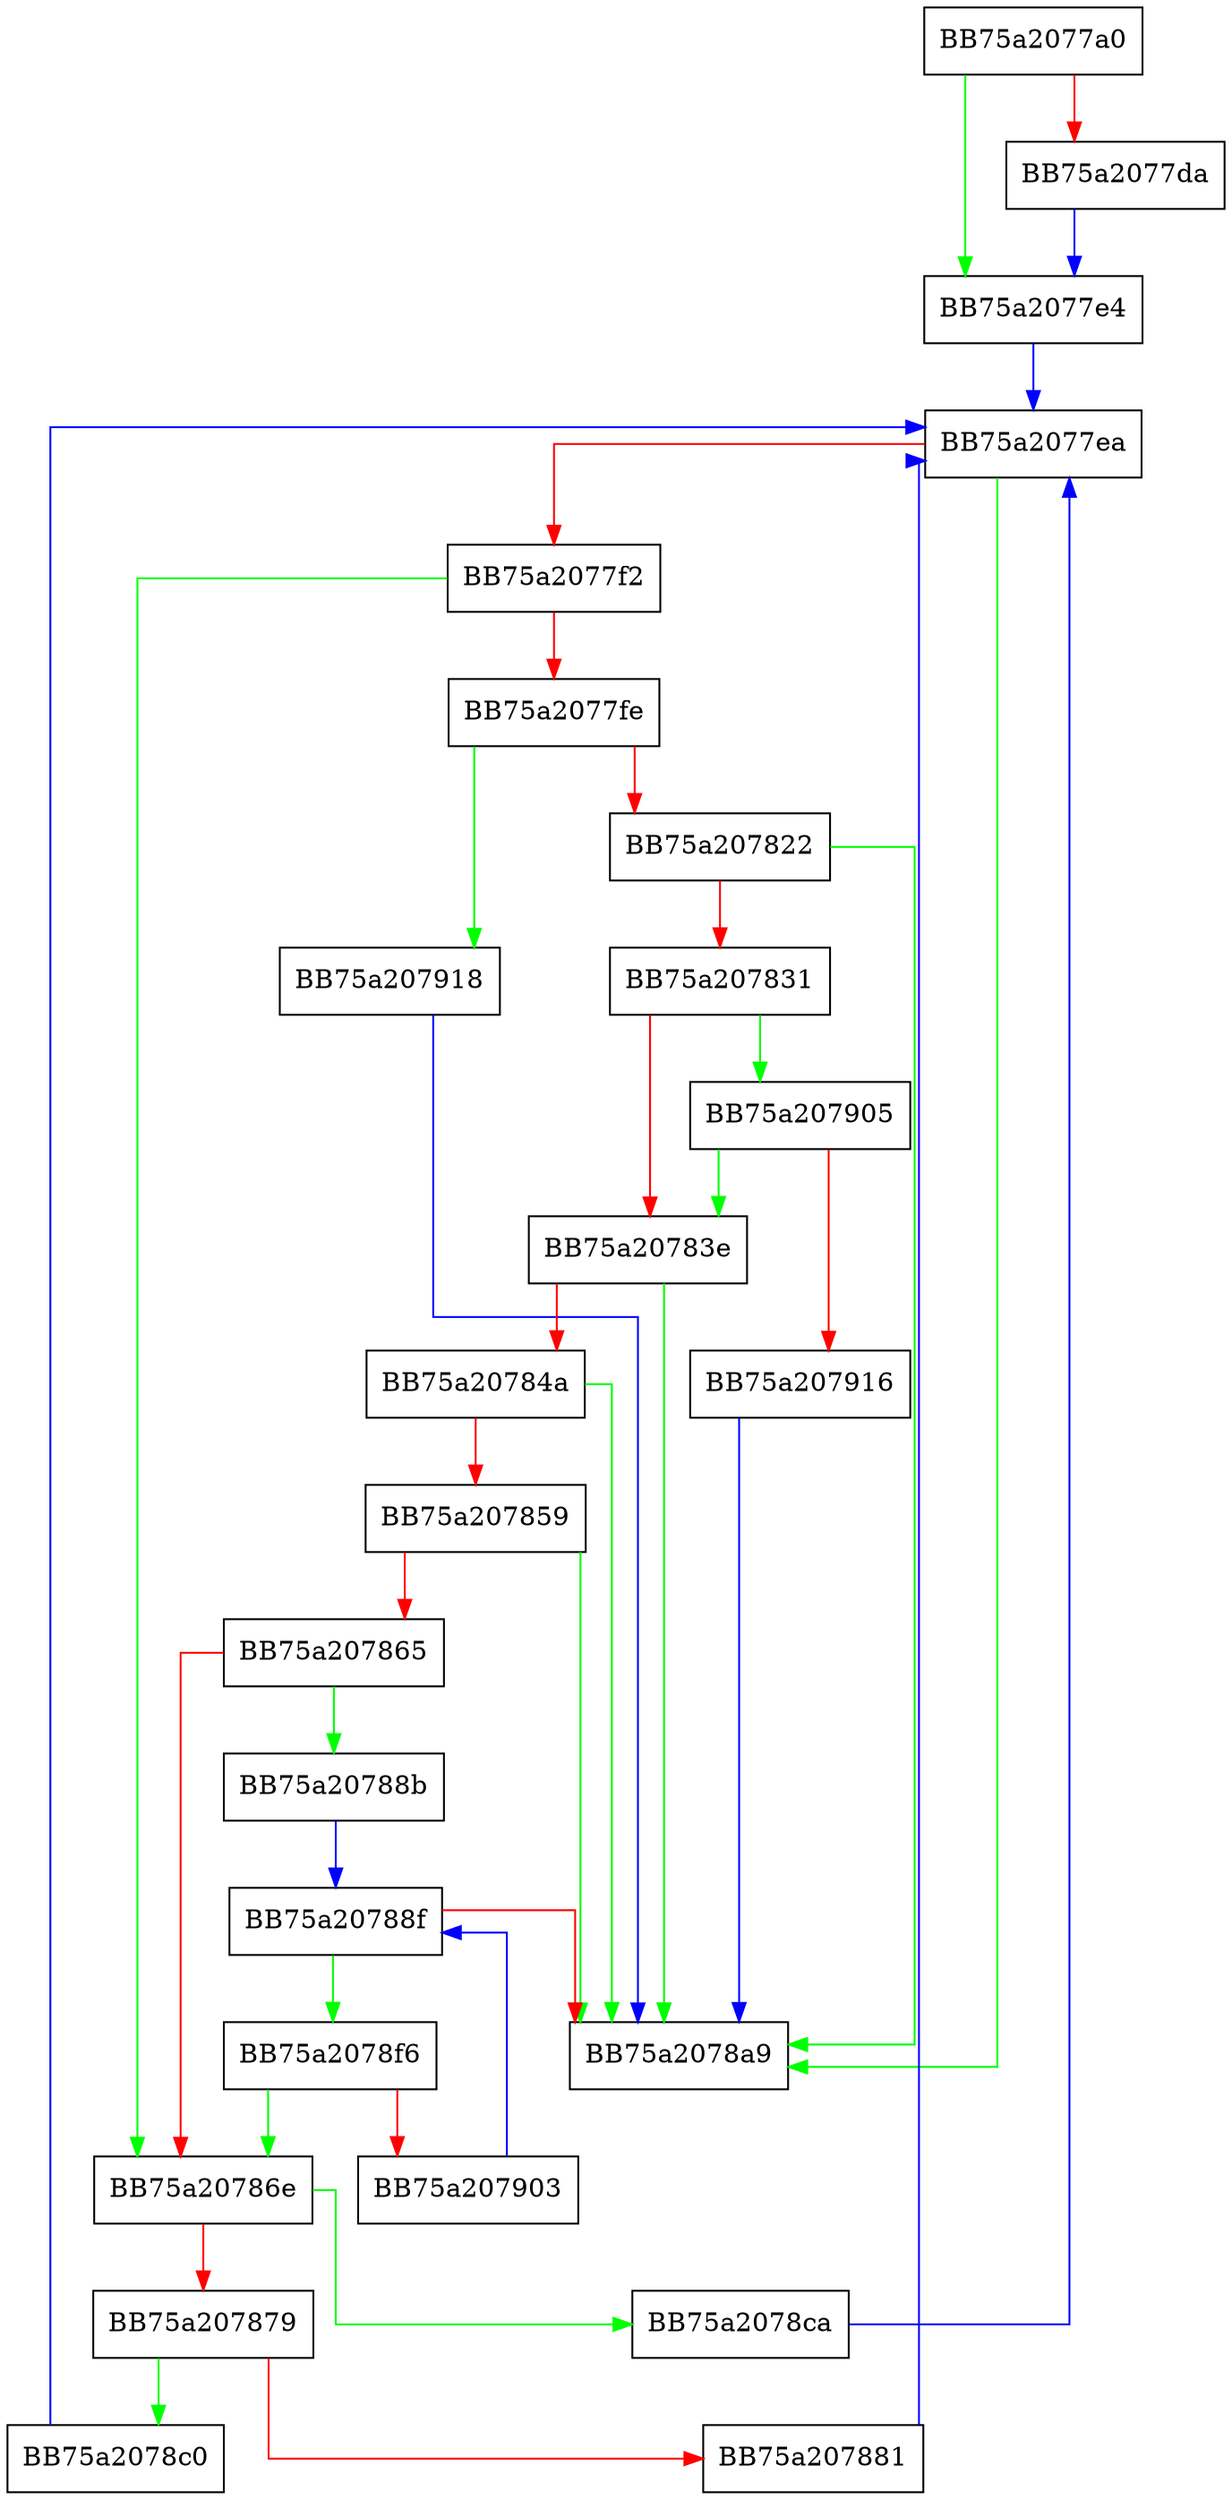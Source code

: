 digraph OnTheFly {
  node [shape="box"];
  graph [splines=ortho];
  BB75a2077a0 -> BB75a2077e4 [color="green"];
  BB75a2077a0 -> BB75a2077da [color="red"];
  BB75a2077da -> BB75a2077e4 [color="blue"];
  BB75a2077e4 -> BB75a2077ea [color="blue"];
  BB75a2077ea -> BB75a2078a9 [color="green"];
  BB75a2077ea -> BB75a2077f2 [color="red"];
  BB75a2077f2 -> BB75a20786e [color="green"];
  BB75a2077f2 -> BB75a2077fe [color="red"];
  BB75a2077fe -> BB75a207918 [color="green"];
  BB75a2077fe -> BB75a207822 [color="red"];
  BB75a207822 -> BB75a2078a9 [color="green"];
  BB75a207822 -> BB75a207831 [color="red"];
  BB75a207831 -> BB75a207905 [color="green"];
  BB75a207831 -> BB75a20783e [color="red"];
  BB75a20783e -> BB75a2078a9 [color="green"];
  BB75a20783e -> BB75a20784a [color="red"];
  BB75a20784a -> BB75a2078a9 [color="green"];
  BB75a20784a -> BB75a207859 [color="red"];
  BB75a207859 -> BB75a2078a9 [color="green"];
  BB75a207859 -> BB75a207865 [color="red"];
  BB75a207865 -> BB75a20788b [color="green"];
  BB75a207865 -> BB75a20786e [color="red"];
  BB75a20786e -> BB75a2078ca [color="green"];
  BB75a20786e -> BB75a207879 [color="red"];
  BB75a207879 -> BB75a2078c0 [color="green"];
  BB75a207879 -> BB75a207881 [color="red"];
  BB75a207881 -> BB75a2077ea [color="blue"];
  BB75a20788b -> BB75a20788f [color="blue"];
  BB75a20788f -> BB75a2078f6 [color="green"];
  BB75a20788f -> BB75a2078a9 [color="red"];
  BB75a2078c0 -> BB75a2077ea [color="blue"];
  BB75a2078ca -> BB75a2077ea [color="blue"];
  BB75a2078f6 -> BB75a20786e [color="green"];
  BB75a2078f6 -> BB75a207903 [color="red"];
  BB75a207903 -> BB75a20788f [color="blue"];
  BB75a207905 -> BB75a20783e [color="green"];
  BB75a207905 -> BB75a207916 [color="red"];
  BB75a207916 -> BB75a2078a9 [color="blue"];
  BB75a207918 -> BB75a2078a9 [color="blue"];
}